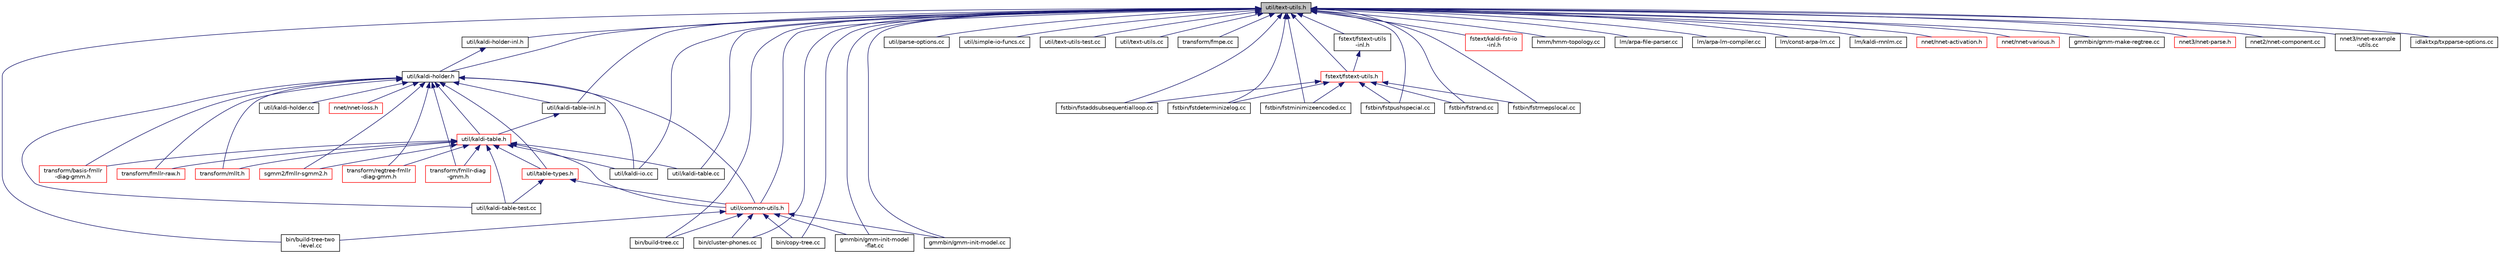 digraph "util/text-utils.h"
{
  edge [fontname="Helvetica",fontsize="10",labelfontname="Helvetica",labelfontsize="10"];
  node [fontname="Helvetica",fontsize="10",shape=record];
  Node29 [label="util/text-utils.h",height=0.2,width=0.4,color="black", fillcolor="grey75", style="filled", fontcolor="black"];
  Node29 -> Node30 [dir="back",color="midnightblue",fontsize="10",style="solid",fontname="Helvetica"];
  Node30 [label="util/kaldi-holder.h",height=0.2,width=0.4,color="black", fillcolor="white", style="filled",URL="$kaldi-holder_8h.html"];
  Node30 -> Node31 [dir="back",color="midnightblue",fontsize="10",style="solid",fontname="Helvetica"];
  Node31 [label="util/common-utils.h",height=0.2,width=0.4,color="red", fillcolor="white", style="filled",URL="$common-utils_8h.html"];
  Node31 -> Node441 [dir="back",color="midnightblue",fontsize="10",style="solid",fontname="Helvetica"];
  Node441 [label="bin/build-tree-two\l-level.cc",height=0.2,width=0.4,color="black", fillcolor="white", style="filled",URL="$build-tree-two-level_8cc.html"];
  Node31 -> Node442 [dir="back",color="midnightblue",fontsize="10",style="solid",fontname="Helvetica"];
  Node442 [label="bin/build-tree.cc",height=0.2,width=0.4,color="black", fillcolor="white", style="filled",URL="$bin_2build-tree_8cc.html"];
  Node31 -> Node443 [dir="back",color="midnightblue",fontsize="10",style="solid",fontname="Helvetica"];
  Node443 [label="bin/cluster-phones.cc",height=0.2,width=0.4,color="black", fillcolor="white", style="filled",URL="$cluster-phones_8cc.html"];
  Node31 -> Node454 [dir="back",color="midnightblue",fontsize="10",style="solid",fontname="Helvetica"];
  Node454 [label="bin/copy-tree.cc",height=0.2,width=0.4,color="black", fillcolor="white", style="filled",URL="$copy-tree_8cc.html"];
  Node31 -> Node154 [dir="back",color="midnightblue",fontsize="10",style="solid",fontname="Helvetica"];
  Node154 [label="gmmbin/gmm-init-model\l-flat.cc",height=0.2,width=0.4,color="black", fillcolor="white", style="filled",URL="$gmm-init-model-flat_8cc.html"];
  Node31 -> Node155 [dir="back",color="midnightblue",fontsize="10",style="solid",fontname="Helvetica"];
  Node155 [label="gmmbin/gmm-init-model.cc",height=0.2,width=0.4,color="black", fillcolor="white", style="filled",URL="$gmm-init-model_8cc.html"];
  Node30 -> Node810 [dir="back",color="midnightblue",fontsize="10",style="solid",fontname="Helvetica"];
  Node810 [label="util/kaldi-table.h",height=0.2,width=0.4,color="red", fillcolor="white", style="filled",URL="$kaldi-table_8h.html"];
  Node810 -> Node31 [dir="back",color="midnightblue",fontsize="10",style="solid",fontname="Helvetica"];
  Node810 -> Node811 [dir="back",color="midnightblue",fontsize="10",style="solid",fontname="Helvetica"];
  Node811 [label="util/table-types.h",height=0.2,width=0.4,color="red", fillcolor="white", style="filled",URL="$table-types_8h.html"];
  Node811 -> Node31 [dir="back",color="midnightblue",fontsize="10",style="solid",fontname="Helvetica"];
  Node811 -> Node812 [dir="back",color="midnightblue",fontsize="10",style="solid",fontname="Helvetica"];
  Node812 [label="util/kaldi-table-test.cc",height=0.2,width=0.4,color="black", fillcolor="white", style="filled",URL="$kaldi-table-test_8cc.html"];
  Node810 -> Node829 [dir="back",color="midnightblue",fontsize="10",style="solid",fontname="Helvetica"];
  Node829 [label="util/kaldi-io.cc",height=0.2,width=0.4,color="black", fillcolor="white", style="filled",URL="$kaldi-io_8cc.html"];
  Node810 -> Node812 [dir="back",color="midnightblue",fontsize="10",style="solid",fontname="Helvetica"];
  Node810 -> Node830 [dir="back",color="midnightblue",fontsize="10",style="solid",fontname="Helvetica"];
  Node830 [label="util/kaldi-table.cc",height=0.2,width=0.4,color="black", fillcolor="white", style="filled",URL="$kaldi-table_8cc.html"];
  Node810 -> Node831 [dir="back",color="midnightblue",fontsize="10",style="solid",fontname="Helvetica"];
  Node831 [label="transform/regtree-fmllr\l-diag-gmm.h",height=0.2,width=0.4,color="red", fillcolor="white", style="filled",URL="$regtree-fmllr-diag-gmm_8h.html"];
  Node810 -> Node833 [dir="back",color="midnightblue",fontsize="10",style="solid",fontname="Helvetica"];
  Node833 [label="transform/fmllr-diag\l-gmm.h",height=0.2,width=0.4,color="red", fillcolor="white", style="filled",URL="$fmllr-diag-gmm_8h.html"];
  Node810 -> Node130 [dir="back",color="midnightblue",fontsize="10",style="solid",fontname="Helvetica"];
  Node130 [label="transform/basis-fmllr\l-diag-gmm.h",height=0.2,width=0.4,color="red", fillcolor="white", style="filled",URL="$basis-fmllr-diag-gmm_8h.html"];
  Node810 -> Node836 [dir="back",color="midnightblue",fontsize="10",style="solid",fontname="Helvetica"];
  Node836 [label="transform/fmllr-raw.h",height=0.2,width=0.4,color="red", fillcolor="white", style="filled",URL="$fmllr-raw_8h.html"];
  Node810 -> Node865 [dir="back",color="midnightblue",fontsize="10",style="solid",fontname="Helvetica"];
  Node865 [label="transform/mllt.h",height=0.2,width=0.4,color="red", fillcolor="white", style="filled",URL="$mllt_8h.html"];
  Node810 -> Node827 [dir="back",color="midnightblue",fontsize="10",style="solid",fontname="Helvetica"];
  Node827 [label="sgmm2/fmllr-sgmm2.h",height=0.2,width=0.4,color="red", fillcolor="white", style="filled",URL="$fmllr-sgmm2_8h.html"];
  Node30 -> Node867 [dir="back",color="midnightblue",fontsize="10",style="solid",fontname="Helvetica"];
  Node867 [label="util/kaldi-table-inl.h",height=0.2,width=0.4,color="black", fillcolor="white", style="filled",URL="$kaldi-table-inl_8h.html"];
  Node867 -> Node810 [dir="back",color="midnightblue",fontsize="10",style="solid",fontname="Helvetica"];
  Node30 -> Node811 [dir="back",color="midnightblue",fontsize="10",style="solid",fontname="Helvetica"];
  Node30 -> Node868 [dir="back",color="midnightblue",fontsize="10",style="solid",fontname="Helvetica"];
  Node868 [label="util/kaldi-holder.cc",height=0.2,width=0.4,color="black", fillcolor="white", style="filled",URL="$kaldi-holder_8cc.html"];
  Node30 -> Node829 [dir="back",color="midnightblue",fontsize="10",style="solid",fontname="Helvetica"];
  Node30 -> Node812 [dir="back",color="midnightblue",fontsize="10",style="solid",fontname="Helvetica"];
  Node30 -> Node831 [dir="back",color="midnightblue",fontsize="10",style="solid",fontname="Helvetica"];
  Node30 -> Node833 [dir="back",color="midnightblue",fontsize="10",style="solid",fontname="Helvetica"];
  Node30 -> Node130 [dir="back",color="midnightblue",fontsize="10",style="solid",fontname="Helvetica"];
  Node30 -> Node836 [dir="back",color="midnightblue",fontsize="10",style="solid",fontname="Helvetica"];
  Node30 -> Node865 [dir="back",color="midnightblue",fontsize="10",style="solid",fontname="Helvetica"];
  Node30 -> Node863 [dir="back",color="midnightblue",fontsize="10",style="solid",fontname="Helvetica"];
  Node863 [label="nnet/nnet-loss.h",height=0.2,width=0.4,color="red", fillcolor="white", style="filled",URL="$nnet-loss_8h.html"];
  Node30 -> Node827 [dir="back",color="midnightblue",fontsize="10",style="solid",fontname="Helvetica"];
  Node29 -> Node869 [dir="back",color="midnightblue",fontsize="10",style="solid",fontname="Helvetica"];
  Node869 [label="util/kaldi-holder-inl.h",height=0.2,width=0.4,color="black", fillcolor="white", style="filled",URL="$kaldi-holder-inl_8h.html"];
  Node869 -> Node30 [dir="back",color="midnightblue",fontsize="10",style="solid",fontname="Helvetica"];
  Node29 -> Node867 [dir="back",color="midnightblue",fontsize="10",style="solid",fontname="Helvetica"];
  Node29 -> Node31 [dir="back",color="midnightblue",fontsize="10",style="solid",fontname="Helvetica"];
  Node29 -> Node829 [dir="back",color="midnightblue",fontsize="10",style="solid",fontname="Helvetica"];
  Node29 -> Node830 [dir="back",color="midnightblue",fontsize="10",style="solid",fontname="Helvetica"];
  Node29 -> Node870 [dir="back",color="midnightblue",fontsize="10",style="solid",fontname="Helvetica"];
  Node870 [label="util/parse-options.cc",height=0.2,width=0.4,color="black", fillcolor="white", style="filled",URL="$parse-options_8cc.html"];
  Node29 -> Node871 [dir="back",color="midnightblue",fontsize="10",style="solid",fontname="Helvetica"];
  Node871 [label="util/simple-io-funcs.cc",height=0.2,width=0.4,color="black", fillcolor="white", style="filled",URL="$simple-io-funcs_8cc.html"];
  Node29 -> Node872 [dir="back",color="midnightblue",fontsize="10",style="solid",fontname="Helvetica"];
  Node872 [label="util/text-utils-test.cc",height=0.2,width=0.4,color="black", fillcolor="white", style="filled",URL="$text-utils-test_8cc.html"];
  Node29 -> Node873 [dir="back",color="midnightblue",fontsize="10",style="solid",fontname="Helvetica"];
  Node873 [label="util/text-utils.cc",height=0.2,width=0.4,color="black", fillcolor="white", style="filled",URL="$text-utils_8cc.html"];
  Node29 -> Node138 [dir="back",color="midnightblue",fontsize="10",style="solid",fontname="Helvetica"];
  Node138 [label="transform/fmpe.cc",height=0.2,width=0.4,color="black", fillcolor="white", style="filled",URL="$fmpe_8cc.html"];
  Node29 -> Node874 [dir="back",color="midnightblue",fontsize="10",style="solid",fontname="Helvetica"];
  Node874 [label="fstext/fstext-utils.h",height=0.2,width=0.4,color="red", fillcolor="white", style="filled",URL="$fstext-utils_8h.html"];
  Node874 -> Node886 [dir="back",color="midnightblue",fontsize="10",style="solid",fontname="Helvetica"];
  Node886 [label="fstbin/fstaddsubsequentialloop.cc",height=0.2,width=0.4,color="black", fillcolor="white", style="filled",URL="$fstaddsubsequentialloop_8cc.html"];
  Node874 -> Node894 [dir="back",color="midnightblue",fontsize="10",style="solid",fontname="Helvetica"];
  Node894 [label="fstbin/fstdeterminizelog.cc",height=0.2,width=0.4,color="black", fillcolor="white", style="filled",URL="$fstdeterminizelog_8cc.html"];
  Node874 -> Node896 [dir="back",color="midnightblue",fontsize="10",style="solid",fontname="Helvetica"];
  Node896 [label="fstbin/fstminimizeencoded.cc",height=0.2,width=0.4,color="black", fillcolor="white", style="filled",URL="$fstminimizeencoded_8cc.html"];
  Node874 -> Node897 [dir="back",color="midnightblue",fontsize="10",style="solid",fontname="Helvetica"];
  Node897 [label="fstbin/fstpushspecial.cc",height=0.2,width=0.4,color="black", fillcolor="white", style="filled",URL="$fstpushspecial_8cc.html"];
  Node874 -> Node898 [dir="back",color="midnightblue",fontsize="10",style="solid",fontname="Helvetica"];
  Node898 [label="fstbin/fstrand.cc",height=0.2,width=0.4,color="black", fillcolor="white", style="filled",URL="$fstrand_8cc.html"];
  Node874 -> Node899 [dir="back",color="midnightblue",fontsize="10",style="solid",fontname="Helvetica"];
  Node899 [label="fstbin/fstrmepslocal.cc",height=0.2,width=0.4,color="black", fillcolor="white", style="filled",URL="$fstrmepslocal_8cc.html"];
  Node29 -> Node900 [dir="back",color="midnightblue",fontsize="10",style="solid",fontname="Helvetica"];
  Node900 [label="fstext/fstext-utils\l-inl.h",height=0.2,width=0.4,color="black", fillcolor="white", style="filled",URL="$fstext-utils-inl_8h.html"];
  Node900 -> Node874 [dir="back",color="midnightblue",fontsize="10",style="solid",fontname="Helvetica"];
  Node29 -> Node901 [dir="back",color="midnightblue",fontsize="10",style="solid",fontname="Helvetica"];
  Node901 [label="fstext/kaldi-fst-io\l-inl.h",height=0.2,width=0.4,color="red", fillcolor="white", style="filled",URL="$kaldi-fst-io-inl_8h.html"];
  Node29 -> Node904 [dir="back",color="midnightblue",fontsize="10",style="solid",fontname="Helvetica"];
  Node904 [label="hmm/hmm-topology.cc",height=0.2,width=0.4,color="black", fillcolor="white", style="filled",URL="$hmm-topology_8cc.html"];
  Node29 -> Node905 [dir="back",color="midnightblue",fontsize="10",style="solid",fontname="Helvetica"];
  Node905 [label="lm/arpa-file-parser.cc",height=0.2,width=0.4,color="black", fillcolor="white", style="filled",URL="$arpa-file-parser_8cc.html"];
  Node29 -> Node906 [dir="back",color="midnightblue",fontsize="10",style="solid",fontname="Helvetica"];
  Node906 [label="lm/arpa-lm-compiler.cc",height=0.2,width=0.4,color="black", fillcolor="white", style="filled",URL="$arpa-lm-compiler_8cc.html"];
  Node29 -> Node413 [dir="back",color="midnightblue",fontsize="10",style="solid",fontname="Helvetica"];
  Node413 [label="lm/const-arpa-lm.cc",height=0.2,width=0.4,color="black", fillcolor="white", style="filled",URL="$const-arpa-lm_8cc.html"];
  Node29 -> Node415 [dir="back",color="midnightblue",fontsize="10",style="solid",fontname="Helvetica"];
  Node415 [label="lm/kaldi-rnnlm.cc",height=0.2,width=0.4,color="black", fillcolor="white", style="filled",URL="$kaldi-rnnlm_8cc.html"];
  Node29 -> Node841 [dir="back",color="midnightblue",fontsize="10",style="solid",fontname="Helvetica"];
  Node841 [label="nnet/nnet-activation.h",height=0.2,width=0.4,color="red", fillcolor="white", style="filled",URL="$nnet-activation_8h.html"];
  Node29 -> Node850 [dir="back",color="midnightblue",fontsize="10",style="solid",fontname="Helvetica"];
  Node850 [label="nnet/nnet-various.h",height=0.2,width=0.4,color="red", fillcolor="white", style="filled",URL="$nnet-various_8h.html"];
  Node29 -> Node441 [dir="back",color="midnightblue",fontsize="10",style="solid",fontname="Helvetica"];
  Node29 -> Node442 [dir="back",color="midnightblue",fontsize="10",style="solid",fontname="Helvetica"];
  Node29 -> Node443 [dir="back",color="midnightblue",fontsize="10",style="solid",fontname="Helvetica"];
  Node29 -> Node454 [dir="back",color="midnightblue",fontsize="10",style="solid",fontname="Helvetica"];
  Node29 -> Node886 [dir="back",color="midnightblue",fontsize="10",style="solid",fontname="Helvetica"];
  Node29 -> Node894 [dir="back",color="midnightblue",fontsize="10",style="solid",fontname="Helvetica"];
  Node29 -> Node896 [dir="back",color="midnightblue",fontsize="10",style="solid",fontname="Helvetica"];
  Node29 -> Node897 [dir="back",color="midnightblue",fontsize="10",style="solid",fontname="Helvetica"];
  Node29 -> Node898 [dir="back",color="midnightblue",fontsize="10",style="solid",fontname="Helvetica"];
  Node29 -> Node899 [dir="back",color="midnightblue",fontsize="10",style="solid",fontname="Helvetica"];
  Node29 -> Node154 [dir="back",color="midnightblue",fontsize="10",style="solid",fontname="Helvetica"];
  Node29 -> Node155 [dir="back",color="midnightblue",fontsize="10",style="solid",fontname="Helvetica"];
  Node29 -> Node156 [dir="back",color="midnightblue",fontsize="10",style="solid",fontname="Helvetica"];
  Node156 [label="gmmbin/gmm-make-regtree.cc",height=0.2,width=0.4,color="black", fillcolor="white", style="filled",URL="$gmm-make-regtree_8cc.html"];
  Node29 -> Node907 [dir="back",color="midnightblue",fontsize="10",style="solid",fontname="Helvetica"];
  Node907 [label="nnet3/nnet-parse.h",height=0.2,width=0.4,color="red", fillcolor="white", style="filled",URL="$nnet-parse_8h.html",tooltip="This header contains a few parsing-related functions that are used while reading parsing neural netwo..."];
  Node29 -> Node911 [dir="back",color="midnightblue",fontsize="10",style="solid",fontname="Helvetica"];
  Node911 [label="nnet2/nnet-component.cc",height=0.2,width=0.4,color="black", fillcolor="white", style="filled",URL="$_2nnet-component_8cc.html"];
  Node29 -> Node304 [dir="back",color="midnightblue",fontsize="10",style="solid",fontname="Helvetica"];
  Node304 [label="nnet3/nnet-example\l-utils.cc",height=0.2,width=0.4,color="black", fillcolor="white", style="filled",URL="$nnet-example-utils_8cc.html"];
  Node29 -> Node912 [dir="back",color="midnightblue",fontsize="10",style="solid",fontname="Helvetica"];
  Node912 [label="idlaktxp/txpparse-options.cc",height=0.2,width=0.4,color="black", fillcolor="white", style="filled",URL="$txpparse-options_8cc.html"];
}
